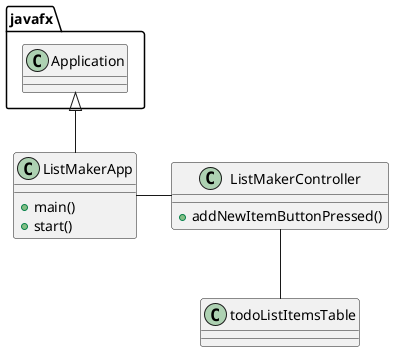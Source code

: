 @startuml
'https://plantuml.com/class-diagram

class ListMakerApp {
    +main()
    +start()
}

class ListMakerController {
    +addNewItemButtonPressed()
}

class todoListItemsTable {

}

ListMakerApp - ListMakerController
ListMakerController -- todoListItemsTable
javafx.Application <|-- ListMakerApp

@enduml
